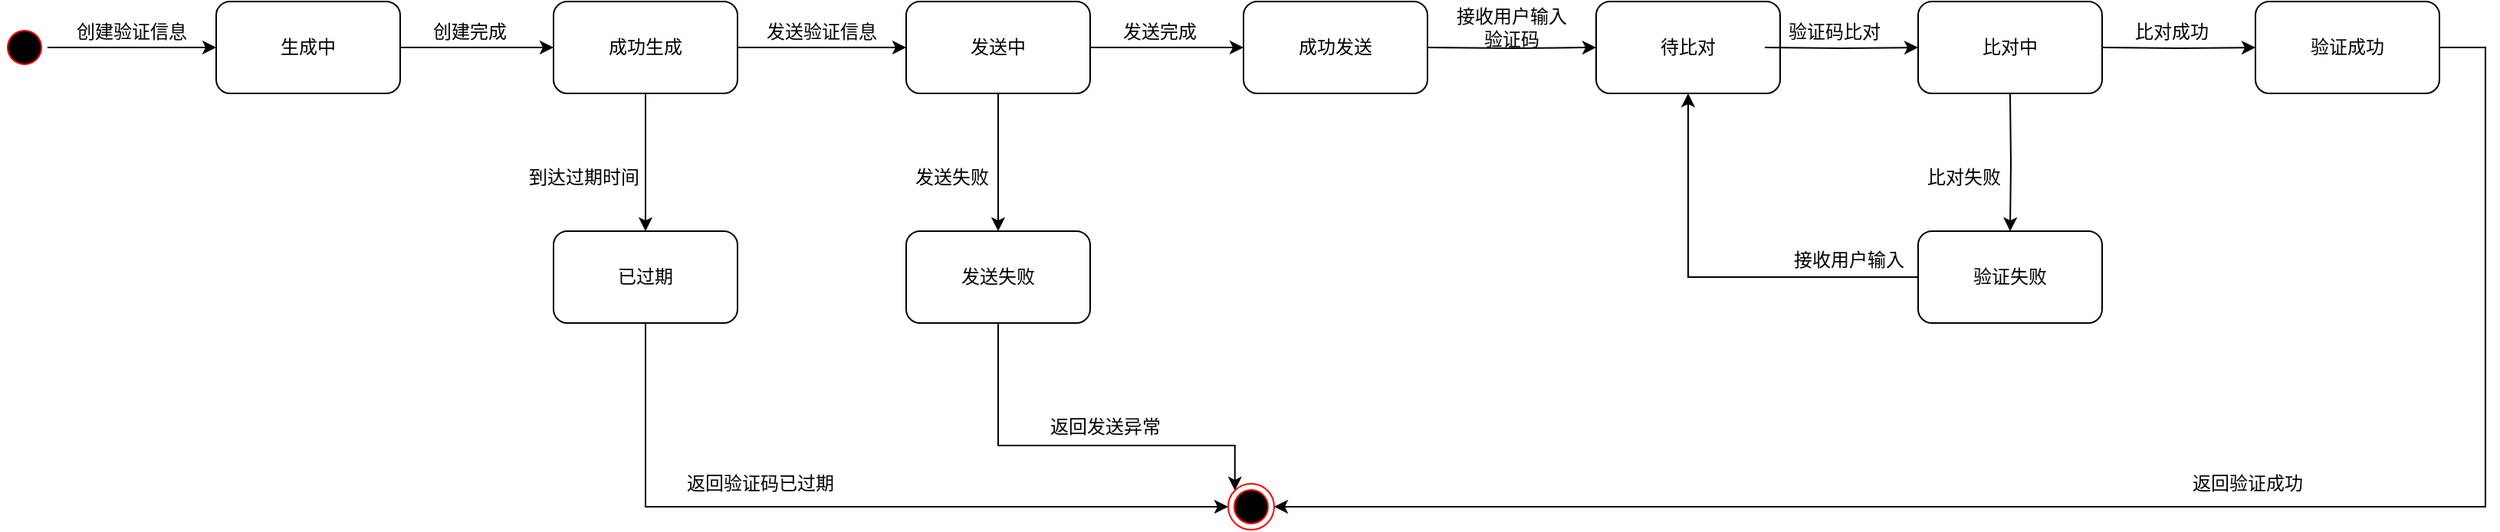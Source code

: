<mxfile version="22.1.18" type="github">
  <diagram name="第 1 页" id="WLKe82YckZ-AthvR6e3o">
    <mxGraphModel dx="1655" dy="847" grid="1" gridSize="10" guides="1" tooltips="1" connect="1" arrows="1" fold="1" page="1" pageScale="1" pageWidth="827" pageHeight="1169" math="0" shadow="0">
      <root>
        <mxCell id="0" />
        <mxCell id="1" parent="0" />
        <mxCell id="-nO4xTUv9DtAdoL6QTUD-12" style="edgeStyle=orthogonalEdgeStyle;rounded=0;orthogonalLoop=1;jettySize=auto;html=1;entryX=0;entryY=0.5;entryDx=0;entryDy=0;" parent="1" source="-nO4xTUv9DtAdoL6QTUD-2" target="-nO4xTUv9DtAdoL6QTUD-11" edge="1">
          <mxGeometry relative="1" as="geometry" />
        </mxCell>
        <mxCell id="-nO4xTUv9DtAdoL6QTUD-2" value="生成中" style="rounded=1;whiteSpace=wrap;html=1;" parent="1" vertex="1">
          <mxGeometry x="190" y="270" width="120" height="60" as="geometry" />
        </mxCell>
        <mxCell id="-nO4xTUv9DtAdoL6QTUD-10" style="edgeStyle=orthogonalEdgeStyle;rounded=0;orthogonalLoop=1;jettySize=auto;html=1;" parent="1" source="-nO4xTUv9DtAdoL6QTUD-5" target="-nO4xTUv9DtAdoL6QTUD-2" edge="1">
          <mxGeometry relative="1" as="geometry" />
        </mxCell>
        <mxCell id="-nO4xTUv9DtAdoL6QTUD-5" value="" style="ellipse;html=1;shape=startState;fillColor=#000000;strokeColor=#ff0000;" parent="1" vertex="1">
          <mxGeometry x="50" y="285" width="30" height="30" as="geometry" />
        </mxCell>
        <mxCell id="-nO4xTUv9DtAdoL6QTUD-9" value="创建验证信息" style="text;html=1;strokeColor=none;fillColor=none;align=center;verticalAlign=middle;whiteSpace=wrap;rounded=0;" parent="1" vertex="1">
          <mxGeometry x="70" y="275" width="130" height="30" as="geometry" />
        </mxCell>
        <mxCell id="-nO4xTUv9DtAdoL6QTUD-19" style="edgeStyle=orthogonalEdgeStyle;rounded=0;orthogonalLoop=1;jettySize=auto;html=1;" parent="1" source="-nO4xTUv9DtAdoL6QTUD-11" target="-nO4xTUv9DtAdoL6QTUD-15" edge="1">
          <mxGeometry relative="1" as="geometry" />
        </mxCell>
        <mxCell id="-nO4xTUv9DtAdoL6QTUD-31" style="edgeStyle=orthogonalEdgeStyle;rounded=0;orthogonalLoop=1;jettySize=auto;html=1;" parent="1" source="-nO4xTUv9DtAdoL6QTUD-11" target="-nO4xTUv9DtAdoL6QTUD-30" edge="1">
          <mxGeometry relative="1" as="geometry" />
        </mxCell>
        <mxCell id="-nO4xTUv9DtAdoL6QTUD-11" value="成功生成" style="rounded=1;whiteSpace=wrap;html=1;" parent="1" vertex="1">
          <mxGeometry x="410" y="270" width="120" height="60" as="geometry" />
        </mxCell>
        <mxCell id="-nO4xTUv9DtAdoL6QTUD-13" value="创建完成" style="text;html=1;align=center;verticalAlign=middle;resizable=0;points=[];autosize=1;strokeColor=none;fillColor=none;" parent="1" vertex="1">
          <mxGeometry x="320" y="275" width="70" height="30" as="geometry" />
        </mxCell>
        <mxCell id="-nO4xTUv9DtAdoL6QTUD-14" style="edgeStyle=orthogonalEdgeStyle;rounded=0;orthogonalLoop=1;jettySize=auto;html=1;entryX=0;entryY=0.5;entryDx=0;entryDy=0;" parent="1" source="-nO4xTUv9DtAdoL6QTUD-15" target="-nO4xTUv9DtAdoL6QTUD-17" edge="1">
          <mxGeometry relative="1" as="geometry" />
        </mxCell>
        <mxCell id="-nO4xTUv9DtAdoL6QTUD-34" style="edgeStyle=orthogonalEdgeStyle;rounded=0;orthogonalLoop=1;jettySize=auto;html=1;entryX=0.5;entryY=0;entryDx=0;entryDy=0;" parent="1" source="-nO4xTUv9DtAdoL6QTUD-15" target="-nO4xTUv9DtAdoL6QTUD-33" edge="1">
          <mxGeometry relative="1" as="geometry" />
        </mxCell>
        <mxCell id="-nO4xTUv9DtAdoL6QTUD-15" value="发送中" style="rounded=1;whiteSpace=wrap;html=1;" parent="1" vertex="1">
          <mxGeometry x="640" y="270" width="120" height="60" as="geometry" />
        </mxCell>
        <mxCell id="-nO4xTUv9DtAdoL6QTUD-17" value="成功发送" style="rounded=1;whiteSpace=wrap;html=1;" parent="1" vertex="1">
          <mxGeometry x="860" y="270" width="120" height="60" as="geometry" />
        </mxCell>
        <mxCell id="-nO4xTUv9DtAdoL6QTUD-18" value="发送完成" style="text;html=1;align=center;verticalAlign=middle;resizable=0;points=[];autosize=1;strokeColor=none;fillColor=none;" parent="1" vertex="1">
          <mxGeometry x="770" y="275" width="70" height="30" as="geometry" />
        </mxCell>
        <mxCell id="-nO4xTUv9DtAdoL6QTUD-20" value="发送验证信息" style="text;html=1;strokeColor=none;fillColor=none;align=center;verticalAlign=middle;whiteSpace=wrap;rounded=0;" parent="1" vertex="1">
          <mxGeometry x="520" y="275" width="130" height="30" as="geometry" />
        </mxCell>
        <mxCell id="-nO4xTUv9DtAdoL6QTUD-21" style="edgeStyle=orthogonalEdgeStyle;rounded=0;orthogonalLoop=1;jettySize=auto;html=1;" parent="1" target="-nO4xTUv9DtAdoL6QTUD-23" edge="1">
          <mxGeometry relative="1" as="geometry">
            <mxPoint x="980" y="300" as="sourcePoint" />
          </mxGeometry>
        </mxCell>
        <mxCell id="-nO4xTUv9DtAdoL6QTUD-23" value="待比对" style="rounded=1;whiteSpace=wrap;html=1;" parent="1" vertex="1">
          <mxGeometry x="1090" y="270" width="120" height="60" as="geometry" />
        </mxCell>
        <mxCell id="-nO4xTUv9DtAdoL6QTUD-26" value="接收用户输入&lt;br&gt;验证码" style="text;html=1;strokeColor=none;fillColor=none;align=center;verticalAlign=middle;whiteSpace=wrap;rounded=0;" parent="1" vertex="1">
          <mxGeometry x="970" y="272" width="130" height="30" as="geometry" />
        </mxCell>
        <mxCell id="-nO4xTUv9DtAdoL6QTUD-27" style="edgeStyle=orthogonalEdgeStyle;rounded=0;orthogonalLoop=1;jettySize=auto;html=1;entryX=0;entryY=0.5;entryDx=0;entryDy=0;" parent="1" target="-nO4xTUv9DtAdoL6QTUD-28" edge="1">
          <mxGeometry relative="1" as="geometry">
            <mxPoint x="1200" y="300" as="sourcePoint" />
          </mxGeometry>
        </mxCell>
        <mxCell id="-nO4xTUv9DtAdoL6QTUD-28" value="比对中" style="rounded=1;whiteSpace=wrap;html=1;" parent="1" vertex="1">
          <mxGeometry x="1300" y="270" width="120" height="60" as="geometry" />
        </mxCell>
        <mxCell id="-nO4xTUv9DtAdoL6QTUD-29" value="验证码比对" style="text;html=1;align=center;verticalAlign=middle;resizable=0;points=[];autosize=1;strokeColor=none;fillColor=none;" parent="1" vertex="1">
          <mxGeometry x="1205" y="275" width="80" height="30" as="geometry" />
        </mxCell>
        <mxCell id="-nO4xTUv9DtAdoL6QTUD-38" style="edgeStyle=orthogonalEdgeStyle;rounded=0;orthogonalLoop=1;jettySize=auto;html=1;entryX=0;entryY=0.5;entryDx=0;entryDy=0;" parent="1" source="-nO4xTUv9DtAdoL6QTUD-30" target="-nO4xTUv9DtAdoL6QTUD-37" edge="1">
          <mxGeometry relative="1" as="geometry">
            <Array as="points">
              <mxPoint x="470" y="600" />
              <mxPoint x="690" y="600" />
            </Array>
          </mxGeometry>
        </mxCell>
        <mxCell id="-nO4xTUv9DtAdoL6QTUD-30" value="已过期" style="rounded=1;whiteSpace=wrap;html=1;" parent="1" vertex="1">
          <mxGeometry x="410" y="420" width="120" height="60" as="geometry" />
        </mxCell>
        <mxCell id="-nO4xTUv9DtAdoL6QTUD-32" value="到达过期时间" style="text;html=1;strokeColor=none;fillColor=none;align=center;verticalAlign=middle;whiteSpace=wrap;rounded=0;" parent="1" vertex="1">
          <mxGeometry x="390" y="370" width="80" height="30" as="geometry" />
        </mxCell>
        <mxCell id="-nO4xTUv9DtAdoL6QTUD-39" style="edgeStyle=orthogonalEdgeStyle;rounded=0;orthogonalLoop=1;jettySize=auto;html=1;entryX=0;entryY=0;entryDx=0;entryDy=0;" parent="1" source="-nO4xTUv9DtAdoL6QTUD-33" target="-nO4xTUv9DtAdoL6QTUD-37" edge="1">
          <mxGeometry relative="1" as="geometry">
            <Array as="points">
              <mxPoint x="700" y="560" />
              <mxPoint x="854" y="560" />
            </Array>
          </mxGeometry>
        </mxCell>
        <mxCell id="-nO4xTUv9DtAdoL6QTUD-33" value="发送失败" style="rounded=1;whiteSpace=wrap;html=1;" parent="1" vertex="1">
          <mxGeometry x="640" y="420" width="120" height="60" as="geometry" />
        </mxCell>
        <mxCell id="-nO4xTUv9DtAdoL6QTUD-35" value="发送失败" style="text;html=1;strokeColor=none;fillColor=none;align=center;verticalAlign=middle;whiteSpace=wrap;rounded=0;" parent="1" vertex="1">
          <mxGeometry x="640" y="370" width="60" height="30" as="geometry" />
        </mxCell>
        <mxCell id="-nO4xTUv9DtAdoL6QTUD-37" value="" style="ellipse;html=1;shape=endState;fillColor=#000000;strokeColor=#ff0000;" parent="1" vertex="1">
          <mxGeometry x="850" y="585" width="30" height="30" as="geometry" />
        </mxCell>
        <mxCell id="-nO4xTUv9DtAdoL6QTUD-41" value="返回验证码已过期" style="text;html=1;strokeColor=none;fillColor=none;align=center;verticalAlign=middle;whiteSpace=wrap;rounded=0;" parent="1" vertex="1">
          <mxGeometry x="480" y="570" width="130" height="30" as="geometry" />
        </mxCell>
        <mxCell id="-nO4xTUv9DtAdoL6QTUD-42" value="返回发送异常" style="text;html=1;strokeColor=none;fillColor=none;align=center;verticalAlign=middle;whiteSpace=wrap;rounded=0;" parent="1" vertex="1">
          <mxGeometry x="720" y="533" width="100" height="30" as="geometry" />
        </mxCell>
        <mxCell id="-nO4xTUv9DtAdoL6QTUD-47" style="edgeStyle=orthogonalEdgeStyle;rounded=0;orthogonalLoop=1;jettySize=auto;html=1;entryX=0;entryY=0.5;entryDx=0;entryDy=0;" parent="1" target="-nO4xTUv9DtAdoL6QTUD-48" edge="1">
          <mxGeometry relative="1" as="geometry">
            <mxPoint x="1420" y="300" as="sourcePoint" />
          </mxGeometry>
        </mxCell>
        <mxCell id="-nO4xTUv9DtAdoL6QTUD-51" style="edgeStyle=orthogonalEdgeStyle;rounded=0;orthogonalLoop=1;jettySize=auto;html=1;entryX=1;entryY=0.5;entryDx=0;entryDy=0;" parent="1" source="-nO4xTUv9DtAdoL6QTUD-48" target="-nO4xTUv9DtAdoL6QTUD-37" edge="1">
          <mxGeometry relative="1" as="geometry">
            <Array as="points">
              <mxPoint x="1670" y="300" />
              <mxPoint x="1670" y="600" />
            </Array>
          </mxGeometry>
        </mxCell>
        <mxCell id="-nO4xTUv9DtAdoL6QTUD-48" value="验证成功" style="rounded=1;whiteSpace=wrap;html=1;" parent="1" vertex="1">
          <mxGeometry x="1520" y="270" width="120" height="60" as="geometry" />
        </mxCell>
        <mxCell id="-nO4xTUv9DtAdoL6QTUD-49" value="比对成功" style="text;html=1;align=center;verticalAlign=middle;resizable=0;points=[];autosize=1;strokeColor=none;fillColor=none;" parent="1" vertex="1">
          <mxGeometry x="1430" y="275" width="70" height="30" as="geometry" />
        </mxCell>
        <mxCell id="-nO4xTUv9DtAdoL6QTUD-52" value="返回验证成功" style="text;html=1;strokeColor=none;fillColor=none;align=center;verticalAlign=middle;whiteSpace=wrap;rounded=0;" parent="1" vertex="1">
          <mxGeometry x="1440" y="570" width="150" height="30" as="geometry" />
        </mxCell>
        <mxCell id="-nO4xTUv9DtAdoL6QTUD-53" style="edgeStyle=orthogonalEdgeStyle;rounded=0;orthogonalLoop=1;jettySize=auto;html=1;entryX=0.5;entryY=0;entryDx=0;entryDy=0;" parent="1" target="-nO4xTUv9DtAdoL6QTUD-54" edge="1">
          <mxGeometry relative="1" as="geometry">
            <mxPoint x="1360" y="330" as="sourcePoint" />
          </mxGeometry>
        </mxCell>
        <mxCell id="-nO4xTUv9DtAdoL6QTUD-56" style="edgeStyle=orthogonalEdgeStyle;rounded=0;orthogonalLoop=1;jettySize=auto;html=1;entryX=0.5;entryY=1;entryDx=0;entryDy=0;" parent="1" source="-nO4xTUv9DtAdoL6QTUD-54" target="-nO4xTUv9DtAdoL6QTUD-23" edge="1">
          <mxGeometry relative="1" as="geometry" />
        </mxCell>
        <mxCell id="-nO4xTUv9DtAdoL6QTUD-54" value="验证失败" style="rounded=1;whiteSpace=wrap;html=1;" parent="1" vertex="1">
          <mxGeometry x="1300" y="420" width="120" height="60" as="geometry" />
        </mxCell>
        <mxCell id="-nO4xTUv9DtAdoL6QTUD-55" value="比对失败" style="text;html=1;strokeColor=none;fillColor=none;align=center;verticalAlign=middle;whiteSpace=wrap;rounded=0;" parent="1" vertex="1">
          <mxGeometry x="1300" y="370" width="60" height="30" as="geometry" />
        </mxCell>
        <mxCell id="-nO4xTUv9DtAdoL6QTUD-57" value="接收用户输入" style="text;html=1;strokeColor=none;fillColor=none;align=center;verticalAlign=middle;whiteSpace=wrap;rounded=0;" parent="1" vertex="1">
          <mxGeometry x="1190" y="424" width="130" height="30" as="geometry" />
        </mxCell>
      </root>
    </mxGraphModel>
  </diagram>
</mxfile>
